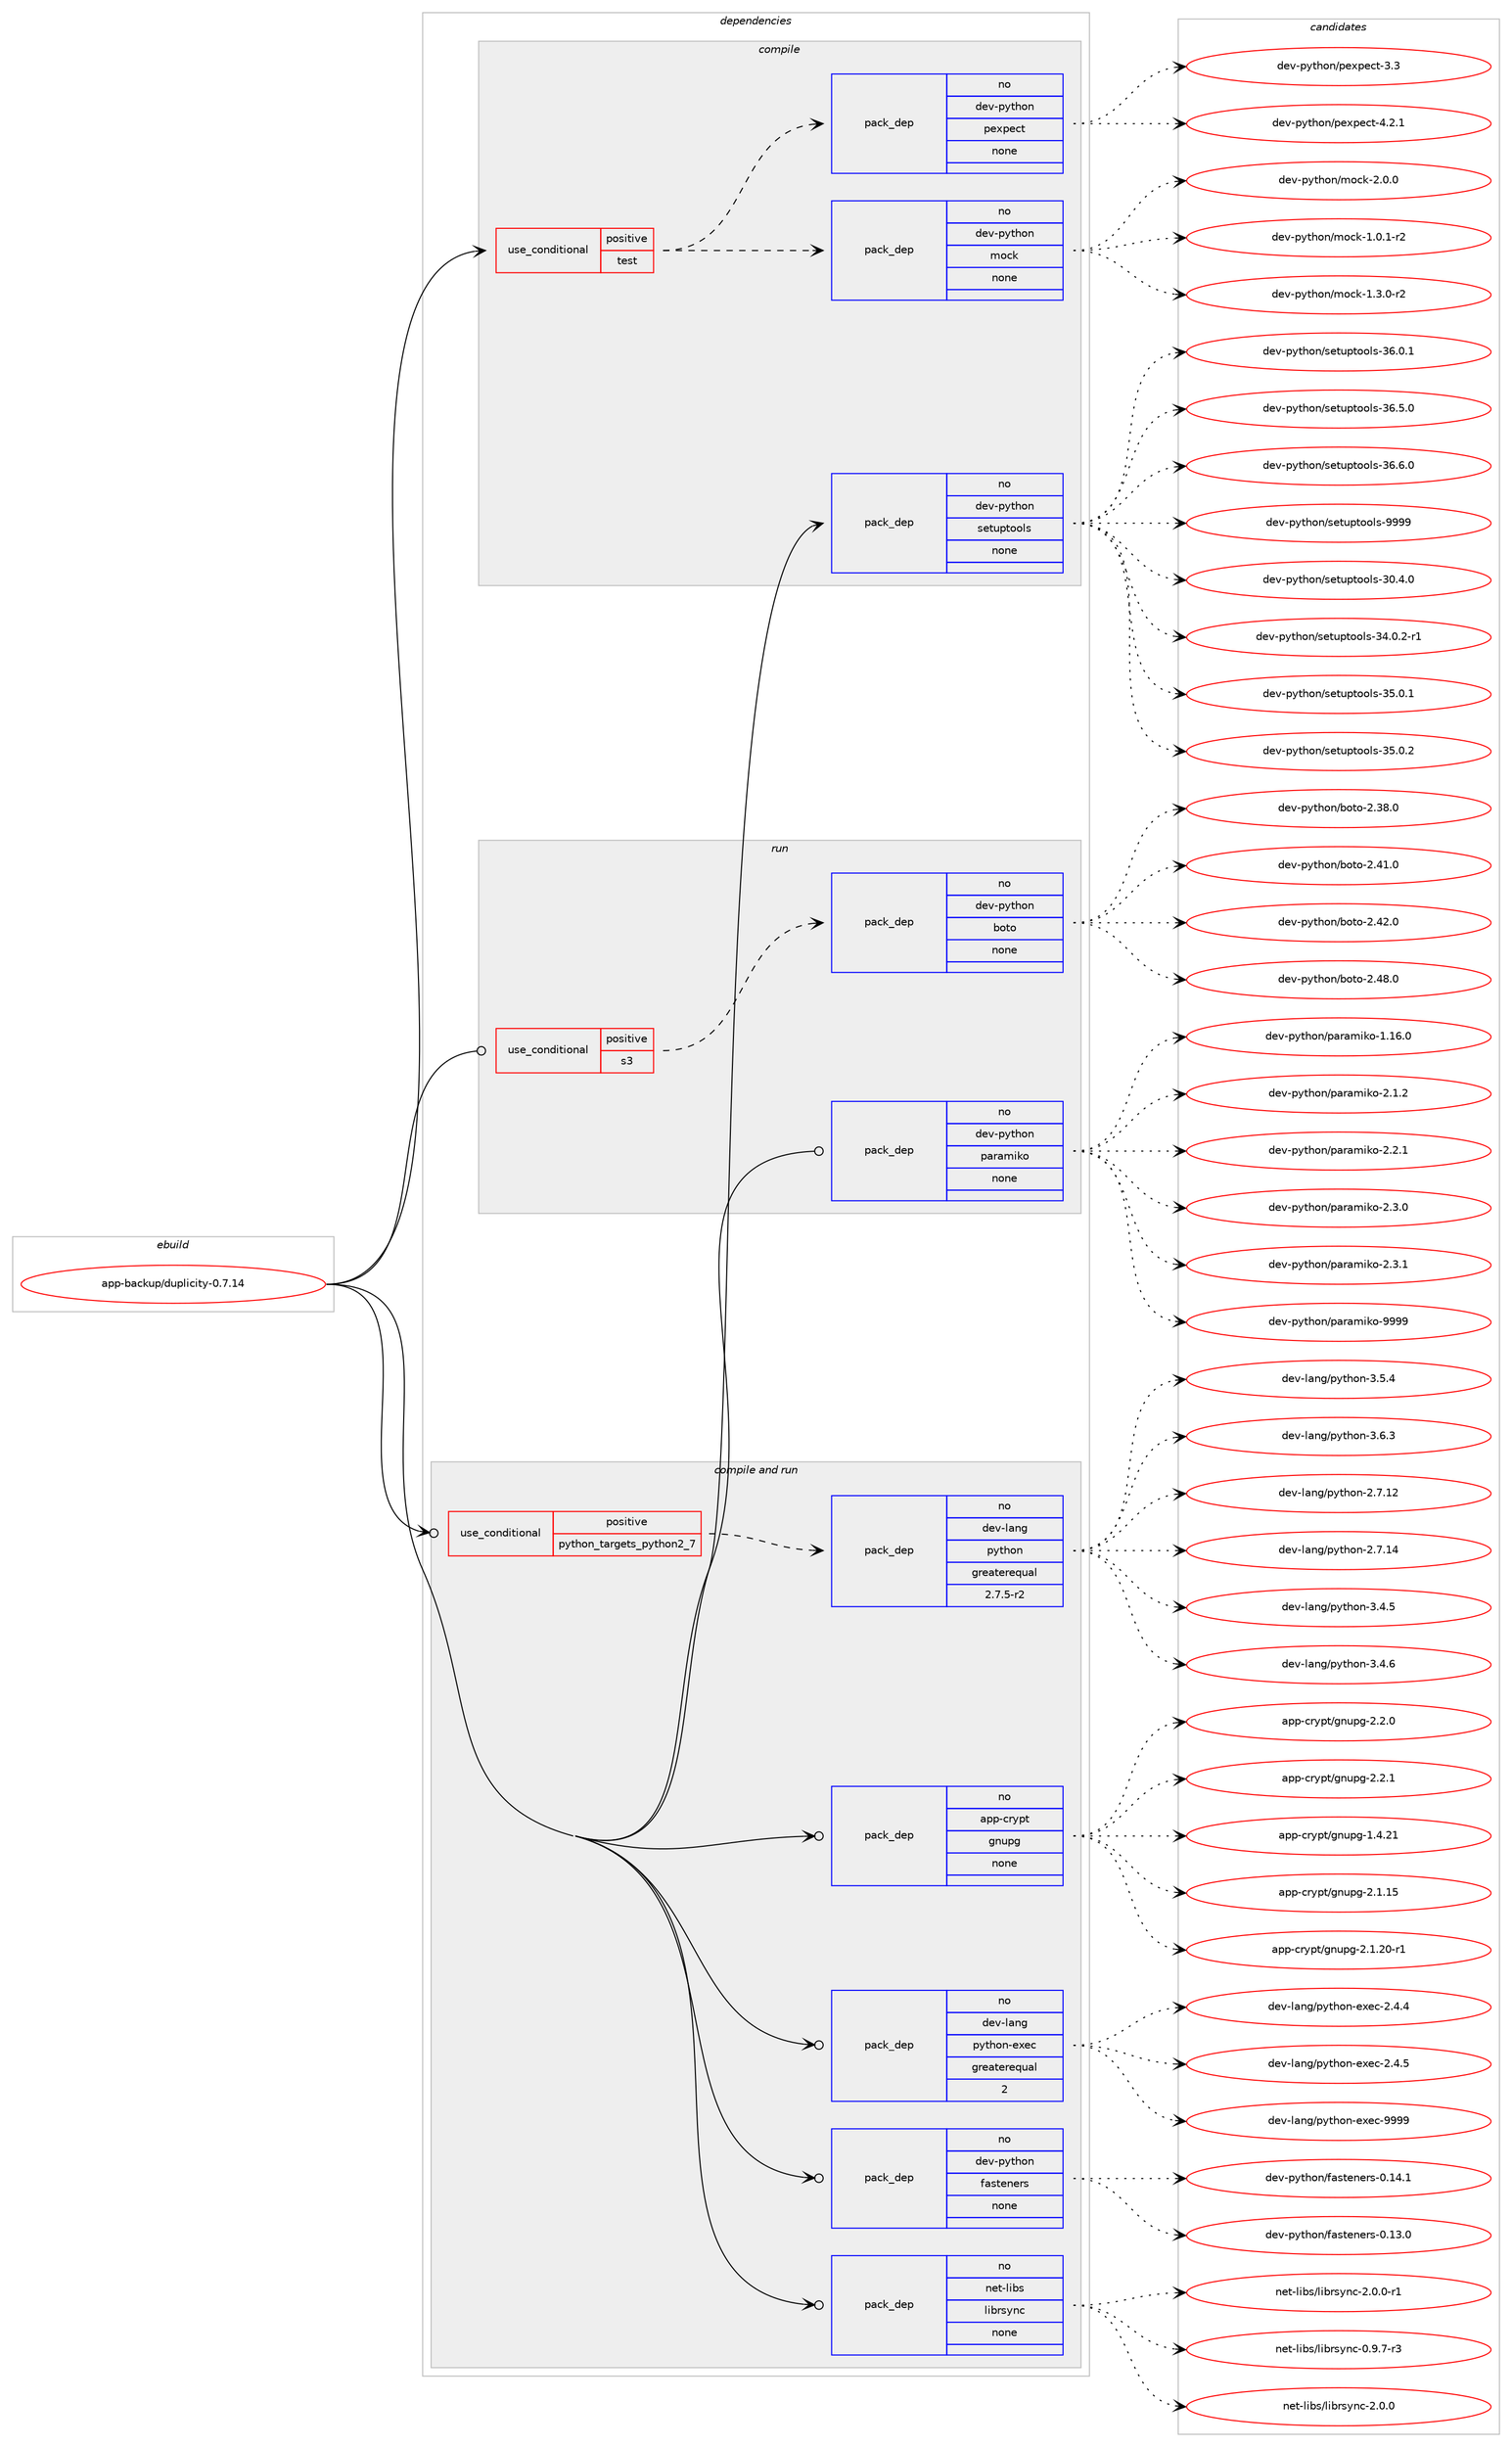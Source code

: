 digraph prolog {

# *************
# Graph options
# *************

newrank=true;
concentrate=true;
compound=true;
graph [rankdir=LR,fontname=Helvetica,fontsize=10,ranksep=1.5];#, ranksep=2.5, nodesep=0.2];
edge  [arrowhead=vee];
node  [fontname=Helvetica,fontsize=10];

# **********
# The ebuild
# **********

subgraph cluster_leftcol {
color=gray;
rank=same;
label=<<i>ebuild</i>>;
id [label="app-backup/duplicity-0.7.14", color=red, width=4, href="../app-backup/duplicity-0.7.14.svg"];
}

# ****************
# The dependencies
# ****************

subgraph cluster_midcol {
color=gray;
label=<<i>dependencies</i>>;
subgraph cluster_compile {
fillcolor="#eeeeee";
style=filled;
label=<<i>compile</i>>;
subgraph cond2957 {
dependency10591 [label=<<TABLE BORDER="0" CELLBORDER="1" CELLSPACING="0" CELLPADDING="4"><TR><TD ROWSPAN="3" CELLPADDING="10">use_conditional</TD></TR><TR><TD>positive</TD></TR><TR><TD>test</TD></TR></TABLE>>, shape=none, color=red];
subgraph pack7437 {
dependency10592 [label=<<TABLE BORDER="0" CELLBORDER="1" CELLSPACING="0" CELLPADDING="4" WIDTH="220"><TR><TD ROWSPAN="6" CELLPADDING="30">pack_dep</TD></TR><TR><TD WIDTH="110">no</TD></TR><TR><TD>dev-python</TD></TR><TR><TD>mock</TD></TR><TR><TD>none</TD></TR><TR><TD></TD></TR></TABLE>>, shape=none, color=blue];
}
dependency10591:e -> dependency10592:w [weight=20,style="dashed",arrowhead="vee"];
subgraph pack7438 {
dependency10593 [label=<<TABLE BORDER="0" CELLBORDER="1" CELLSPACING="0" CELLPADDING="4" WIDTH="220"><TR><TD ROWSPAN="6" CELLPADDING="30">pack_dep</TD></TR><TR><TD WIDTH="110">no</TD></TR><TR><TD>dev-python</TD></TR><TR><TD>pexpect</TD></TR><TR><TD>none</TD></TR><TR><TD></TD></TR></TABLE>>, shape=none, color=blue];
}
dependency10591:e -> dependency10593:w [weight=20,style="dashed",arrowhead="vee"];
}
id:e -> dependency10591:w [weight=20,style="solid",arrowhead="vee"];
subgraph pack7439 {
dependency10594 [label=<<TABLE BORDER="0" CELLBORDER="1" CELLSPACING="0" CELLPADDING="4" WIDTH="220"><TR><TD ROWSPAN="6" CELLPADDING="30">pack_dep</TD></TR><TR><TD WIDTH="110">no</TD></TR><TR><TD>dev-python</TD></TR><TR><TD>setuptools</TD></TR><TR><TD>none</TD></TR><TR><TD></TD></TR></TABLE>>, shape=none, color=blue];
}
id:e -> dependency10594:w [weight=20,style="solid",arrowhead="vee"];
}
subgraph cluster_compileandrun {
fillcolor="#eeeeee";
style=filled;
label=<<i>compile and run</i>>;
subgraph cond2958 {
dependency10595 [label=<<TABLE BORDER="0" CELLBORDER="1" CELLSPACING="0" CELLPADDING="4"><TR><TD ROWSPAN="3" CELLPADDING="10">use_conditional</TD></TR><TR><TD>positive</TD></TR><TR><TD>python_targets_python2_7</TD></TR></TABLE>>, shape=none, color=red];
subgraph pack7440 {
dependency10596 [label=<<TABLE BORDER="0" CELLBORDER="1" CELLSPACING="0" CELLPADDING="4" WIDTH="220"><TR><TD ROWSPAN="6" CELLPADDING="30">pack_dep</TD></TR><TR><TD WIDTH="110">no</TD></TR><TR><TD>dev-lang</TD></TR><TR><TD>python</TD></TR><TR><TD>greaterequal</TD></TR><TR><TD>2.7.5-r2</TD></TR></TABLE>>, shape=none, color=blue];
}
dependency10595:e -> dependency10596:w [weight=20,style="dashed",arrowhead="vee"];
}
id:e -> dependency10595:w [weight=20,style="solid",arrowhead="odotvee"];
subgraph pack7441 {
dependency10597 [label=<<TABLE BORDER="0" CELLBORDER="1" CELLSPACING="0" CELLPADDING="4" WIDTH="220"><TR><TD ROWSPAN="6" CELLPADDING="30">pack_dep</TD></TR><TR><TD WIDTH="110">no</TD></TR><TR><TD>app-crypt</TD></TR><TR><TD>gnupg</TD></TR><TR><TD>none</TD></TR><TR><TD></TD></TR></TABLE>>, shape=none, color=blue];
}
id:e -> dependency10597:w [weight=20,style="solid",arrowhead="odotvee"];
subgraph pack7442 {
dependency10598 [label=<<TABLE BORDER="0" CELLBORDER="1" CELLSPACING="0" CELLPADDING="4" WIDTH="220"><TR><TD ROWSPAN="6" CELLPADDING="30">pack_dep</TD></TR><TR><TD WIDTH="110">no</TD></TR><TR><TD>dev-lang</TD></TR><TR><TD>python-exec</TD></TR><TR><TD>greaterequal</TD></TR><TR><TD>2</TD></TR></TABLE>>, shape=none, color=blue];
}
id:e -> dependency10598:w [weight=20,style="solid",arrowhead="odotvee"];
subgraph pack7443 {
dependency10599 [label=<<TABLE BORDER="0" CELLBORDER="1" CELLSPACING="0" CELLPADDING="4" WIDTH="220"><TR><TD ROWSPAN="6" CELLPADDING="30">pack_dep</TD></TR><TR><TD WIDTH="110">no</TD></TR><TR><TD>dev-python</TD></TR><TR><TD>fasteners</TD></TR><TR><TD>none</TD></TR><TR><TD></TD></TR></TABLE>>, shape=none, color=blue];
}
id:e -> dependency10599:w [weight=20,style="solid",arrowhead="odotvee"];
subgraph pack7444 {
dependency10600 [label=<<TABLE BORDER="0" CELLBORDER="1" CELLSPACING="0" CELLPADDING="4" WIDTH="220"><TR><TD ROWSPAN="6" CELLPADDING="30">pack_dep</TD></TR><TR><TD WIDTH="110">no</TD></TR><TR><TD>net-libs</TD></TR><TR><TD>librsync</TD></TR><TR><TD>none</TD></TR><TR><TD></TD></TR></TABLE>>, shape=none, color=blue];
}
id:e -> dependency10600:w [weight=20,style="solid",arrowhead="odotvee"];
}
subgraph cluster_run {
fillcolor="#eeeeee";
style=filled;
label=<<i>run</i>>;
subgraph cond2959 {
dependency10601 [label=<<TABLE BORDER="0" CELLBORDER="1" CELLSPACING="0" CELLPADDING="4"><TR><TD ROWSPAN="3" CELLPADDING="10">use_conditional</TD></TR><TR><TD>positive</TD></TR><TR><TD>s3</TD></TR></TABLE>>, shape=none, color=red];
subgraph pack7445 {
dependency10602 [label=<<TABLE BORDER="0" CELLBORDER="1" CELLSPACING="0" CELLPADDING="4" WIDTH="220"><TR><TD ROWSPAN="6" CELLPADDING="30">pack_dep</TD></TR><TR><TD WIDTH="110">no</TD></TR><TR><TD>dev-python</TD></TR><TR><TD>boto</TD></TR><TR><TD>none</TD></TR><TR><TD></TD></TR></TABLE>>, shape=none, color=blue];
}
dependency10601:e -> dependency10602:w [weight=20,style="dashed",arrowhead="vee"];
}
id:e -> dependency10601:w [weight=20,style="solid",arrowhead="odot"];
subgraph pack7446 {
dependency10603 [label=<<TABLE BORDER="0" CELLBORDER="1" CELLSPACING="0" CELLPADDING="4" WIDTH="220"><TR><TD ROWSPAN="6" CELLPADDING="30">pack_dep</TD></TR><TR><TD WIDTH="110">no</TD></TR><TR><TD>dev-python</TD></TR><TR><TD>paramiko</TD></TR><TR><TD>none</TD></TR><TR><TD></TD></TR></TABLE>>, shape=none, color=blue];
}
id:e -> dependency10603:w [weight=20,style="solid",arrowhead="odot"];
}
}

# **************
# The candidates
# **************

subgraph cluster_choices {
rank=same;
color=gray;
label=<<i>candidates</i>>;

subgraph choice7437 {
color=black;
nodesep=1;
choice1001011184511212111610411111047109111991074549464846494511450 [label="dev-python/mock-1.0.1-r2", color=red, width=4,href="../dev-python/mock-1.0.1-r2.svg"];
choice1001011184511212111610411111047109111991074549465146484511450 [label="dev-python/mock-1.3.0-r2", color=red, width=4,href="../dev-python/mock-1.3.0-r2.svg"];
choice100101118451121211161041111104710911199107455046484648 [label="dev-python/mock-2.0.0", color=red, width=4,href="../dev-python/mock-2.0.0.svg"];
dependency10592:e -> choice1001011184511212111610411111047109111991074549464846494511450:w [style=dotted,weight="100"];
dependency10592:e -> choice1001011184511212111610411111047109111991074549465146484511450:w [style=dotted,weight="100"];
dependency10592:e -> choice100101118451121211161041111104710911199107455046484648:w [style=dotted,weight="100"];
}
subgraph choice7438 {
color=black;
nodesep=1;
choice10010111845112121116104111110471121011201121019911645514651 [label="dev-python/pexpect-3.3", color=red, width=4,href="../dev-python/pexpect-3.3.svg"];
choice100101118451121211161041111104711210112011210199116455246504649 [label="dev-python/pexpect-4.2.1", color=red, width=4,href="../dev-python/pexpect-4.2.1.svg"];
dependency10593:e -> choice10010111845112121116104111110471121011201121019911645514651:w [style=dotted,weight="100"];
dependency10593:e -> choice100101118451121211161041111104711210112011210199116455246504649:w [style=dotted,weight="100"];
}
subgraph choice7439 {
color=black;
nodesep=1;
choice100101118451121211161041111104711510111611711211611111110811545514846524648 [label="dev-python/setuptools-30.4.0", color=red, width=4,href="../dev-python/setuptools-30.4.0.svg"];
choice1001011184511212111610411111047115101116117112116111111108115455152464846504511449 [label="dev-python/setuptools-34.0.2-r1", color=red, width=4,href="../dev-python/setuptools-34.0.2-r1.svg"];
choice100101118451121211161041111104711510111611711211611111110811545515346484649 [label="dev-python/setuptools-35.0.1", color=red, width=4,href="../dev-python/setuptools-35.0.1.svg"];
choice100101118451121211161041111104711510111611711211611111110811545515346484650 [label="dev-python/setuptools-35.0.2", color=red, width=4,href="../dev-python/setuptools-35.0.2.svg"];
choice100101118451121211161041111104711510111611711211611111110811545515446484649 [label="dev-python/setuptools-36.0.1", color=red, width=4,href="../dev-python/setuptools-36.0.1.svg"];
choice100101118451121211161041111104711510111611711211611111110811545515446534648 [label="dev-python/setuptools-36.5.0", color=red, width=4,href="../dev-python/setuptools-36.5.0.svg"];
choice100101118451121211161041111104711510111611711211611111110811545515446544648 [label="dev-python/setuptools-36.6.0", color=red, width=4,href="../dev-python/setuptools-36.6.0.svg"];
choice10010111845112121116104111110471151011161171121161111111081154557575757 [label="dev-python/setuptools-9999", color=red, width=4,href="../dev-python/setuptools-9999.svg"];
dependency10594:e -> choice100101118451121211161041111104711510111611711211611111110811545514846524648:w [style=dotted,weight="100"];
dependency10594:e -> choice1001011184511212111610411111047115101116117112116111111108115455152464846504511449:w [style=dotted,weight="100"];
dependency10594:e -> choice100101118451121211161041111104711510111611711211611111110811545515346484649:w [style=dotted,weight="100"];
dependency10594:e -> choice100101118451121211161041111104711510111611711211611111110811545515346484650:w [style=dotted,weight="100"];
dependency10594:e -> choice100101118451121211161041111104711510111611711211611111110811545515446484649:w [style=dotted,weight="100"];
dependency10594:e -> choice100101118451121211161041111104711510111611711211611111110811545515446534648:w [style=dotted,weight="100"];
dependency10594:e -> choice100101118451121211161041111104711510111611711211611111110811545515446544648:w [style=dotted,weight="100"];
dependency10594:e -> choice10010111845112121116104111110471151011161171121161111111081154557575757:w [style=dotted,weight="100"];
}
subgraph choice7440 {
color=black;
nodesep=1;
choice10010111845108971101034711212111610411111045504655464950 [label="dev-lang/python-2.7.12", color=red, width=4,href="../dev-lang/python-2.7.12.svg"];
choice10010111845108971101034711212111610411111045504655464952 [label="dev-lang/python-2.7.14", color=red, width=4,href="../dev-lang/python-2.7.14.svg"];
choice100101118451089711010347112121116104111110455146524653 [label="dev-lang/python-3.4.5", color=red, width=4,href="../dev-lang/python-3.4.5.svg"];
choice100101118451089711010347112121116104111110455146524654 [label="dev-lang/python-3.4.6", color=red, width=4,href="../dev-lang/python-3.4.6.svg"];
choice100101118451089711010347112121116104111110455146534652 [label="dev-lang/python-3.5.4", color=red, width=4,href="../dev-lang/python-3.5.4.svg"];
choice100101118451089711010347112121116104111110455146544651 [label="dev-lang/python-3.6.3", color=red, width=4,href="../dev-lang/python-3.6.3.svg"];
dependency10596:e -> choice10010111845108971101034711212111610411111045504655464950:w [style=dotted,weight="100"];
dependency10596:e -> choice10010111845108971101034711212111610411111045504655464952:w [style=dotted,weight="100"];
dependency10596:e -> choice100101118451089711010347112121116104111110455146524653:w [style=dotted,weight="100"];
dependency10596:e -> choice100101118451089711010347112121116104111110455146524654:w [style=dotted,weight="100"];
dependency10596:e -> choice100101118451089711010347112121116104111110455146534652:w [style=dotted,weight="100"];
dependency10596:e -> choice100101118451089711010347112121116104111110455146544651:w [style=dotted,weight="100"];
}
subgraph choice7441 {
color=black;
nodesep=1;
choice9711211245991141211121164710311011711210345494652465049 [label="app-crypt/gnupg-1.4.21", color=red, width=4,href="../app-crypt/gnupg-1.4.21.svg"];
choice9711211245991141211121164710311011711210345504649464953 [label="app-crypt/gnupg-2.1.15", color=red, width=4,href="../app-crypt/gnupg-2.1.15.svg"];
choice97112112459911412111211647103110117112103455046494650484511449 [label="app-crypt/gnupg-2.1.20-r1", color=red, width=4,href="../app-crypt/gnupg-2.1.20-r1.svg"];
choice97112112459911412111211647103110117112103455046504648 [label="app-crypt/gnupg-2.2.0", color=red, width=4,href="../app-crypt/gnupg-2.2.0.svg"];
choice97112112459911412111211647103110117112103455046504649 [label="app-crypt/gnupg-2.2.1", color=red, width=4,href="../app-crypt/gnupg-2.2.1.svg"];
dependency10597:e -> choice9711211245991141211121164710311011711210345494652465049:w [style=dotted,weight="100"];
dependency10597:e -> choice9711211245991141211121164710311011711210345504649464953:w [style=dotted,weight="100"];
dependency10597:e -> choice97112112459911412111211647103110117112103455046494650484511449:w [style=dotted,weight="100"];
dependency10597:e -> choice97112112459911412111211647103110117112103455046504648:w [style=dotted,weight="100"];
dependency10597:e -> choice97112112459911412111211647103110117112103455046504649:w [style=dotted,weight="100"];
}
subgraph choice7442 {
color=black;
nodesep=1;
choice1001011184510897110103471121211161041111104510112010199455046524652 [label="dev-lang/python-exec-2.4.4", color=red, width=4,href="../dev-lang/python-exec-2.4.4.svg"];
choice1001011184510897110103471121211161041111104510112010199455046524653 [label="dev-lang/python-exec-2.4.5", color=red, width=4,href="../dev-lang/python-exec-2.4.5.svg"];
choice10010111845108971101034711212111610411111045101120101994557575757 [label="dev-lang/python-exec-9999", color=red, width=4,href="../dev-lang/python-exec-9999.svg"];
dependency10598:e -> choice1001011184510897110103471121211161041111104510112010199455046524652:w [style=dotted,weight="100"];
dependency10598:e -> choice1001011184510897110103471121211161041111104510112010199455046524653:w [style=dotted,weight="100"];
dependency10598:e -> choice10010111845108971101034711212111610411111045101120101994557575757:w [style=dotted,weight="100"];
}
subgraph choice7443 {
color=black;
nodesep=1;
choice10010111845112121116104111110471029711511610111010111411545484649514648 [label="dev-python/fasteners-0.13.0", color=red, width=4,href="../dev-python/fasteners-0.13.0.svg"];
choice10010111845112121116104111110471029711511610111010111411545484649524649 [label="dev-python/fasteners-0.14.1", color=red, width=4,href="../dev-python/fasteners-0.14.1.svg"];
dependency10599:e -> choice10010111845112121116104111110471029711511610111010111411545484649514648:w [style=dotted,weight="100"];
dependency10599:e -> choice10010111845112121116104111110471029711511610111010111411545484649524649:w [style=dotted,weight="100"];
}
subgraph choice7444 {
color=black;
nodesep=1;
choice11010111645108105981154710810598114115121110994548465746554511451 [label="net-libs/librsync-0.9.7-r3", color=red, width=4,href="../net-libs/librsync-0.9.7-r3.svg"];
choice1101011164510810598115471081059811411512111099455046484648 [label="net-libs/librsync-2.0.0", color=red, width=4,href="../net-libs/librsync-2.0.0.svg"];
choice11010111645108105981154710810598114115121110994550464846484511449 [label="net-libs/librsync-2.0.0-r1", color=red, width=4,href="../net-libs/librsync-2.0.0-r1.svg"];
dependency10600:e -> choice11010111645108105981154710810598114115121110994548465746554511451:w [style=dotted,weight="100"];
dependency10600:e -> choice1101011164510810598115471081059811411512111099455046484648:w [style=dotted,weight="100"];
dependency10600:e -> choice11010111645108105981154710810598114115121110994550464846484511449:w [style=dotted,weight="100"];
}
subgraph choice7445 {
color=black;
nodesep=1;
choice10010111845112121116104111110479811111611145504651564648 [label="dev-python/boto-2.38.0", color=red, width=4,href="../dev-python/boto-2.38.0.svg"];
choice10010111845112121116104111110479811111611145504652494648 [label="dev-python/boto-2.41.0", color=red, width=4,href="../dev-python/boto-2.41.0.svg"];
choice10010111845112121116104111110479811111611145504652504648 [label="dev-python/boto-2.42.0", color=red, width=4,href="../dev-python/boto-2.42.0.svg"];
choice10010111845112121116104111110479811111611145504652564648 [label="dev-python/boto-2.48.0", color=red, width=4,href="../dev-python/boto-2.48.0.svg"];
dependency10602:e -> choice10010111845112121116104111110479811111611145504651564648:w [style=dotted,weight="100"];
dependency10602:e -> choice10010111845112121116104111110479811111611145504652494648:w [style=dotted,weight="100"];
dependency10602:e -> choice10010111845112121116104111110479811111611145504652504648:w [style=dotted,weight="100"];
dependency10602:e -> choice10010111845112121116104111110479811111611145504652564648:w [style=dotted,weight="100"];
}
subgraph choice7446 {
color=black;
nodesep=1;
choice1001011184511212111610411111047112971149710910510711145494649544648 [label="dev-python/paramiko-1.16.0", color=red, width=4,href="../dev-python/paramiko-1.16.0.svg"];
choice10010111845112121116104111110471129711497109105107111455046494650 [label="dev-python/paramiko-2.1.2", color=red, width=4,href="../dev-python/paramiko-2.1.2.svg"];
choice10010111845112121116104111110471129711497109105107111455046504649 [label="dev-python/paramiko-2.2.1", color=red, width=4,href="../dev-python/paramiko-2.2.1.svg"];
choice10010111845112121116104111110471129711497109105107111455046514648 [label="dev-python/paramiko-2.3.0", color=red, width=4,href="../dev-python/paramiko-2.3.0.svg"];
choice10010111845112121116104111110471129711497109105107111455046514649 [label="dev-python/paramiko-2.3.1", color=red, width=4,href="../dev-python/paramiko-2.3.1.svg"];
choice100101118451121211161041111104711297114971091051071114557575757 [label="dev-python/paramiko-9999", color=red, width=4,href="../dev-python/paramiko-9999.svg"];
dependency10603:e -> choice1001011184511212111610411111047112971149710910510711145494649544648:w [style=dotted,weight="100"];
dependency10603:e -> choice10010111845112121116104111110471129711497109105107111455046494650:w [style=dotted,weight="100"];
dependency10603:e -> choice10010111845112121116104111110471129711497109105107111455046504649:w [style=dotted,weight="100"];
dependency10603:e -> choice10010111845112121116104111110471129711497109105107111455046514648:w [style=dotted,weight="100"];
dependency10603:e -> choice10010111845112121116104111110471129711497109105107111455046514649:w [style=dotted,weight="100"];
dependency10603:e -> choice100101118451121211161041111104711297114971091051071114557575757:w [style=dotted,weight="100"];
}
}

}
